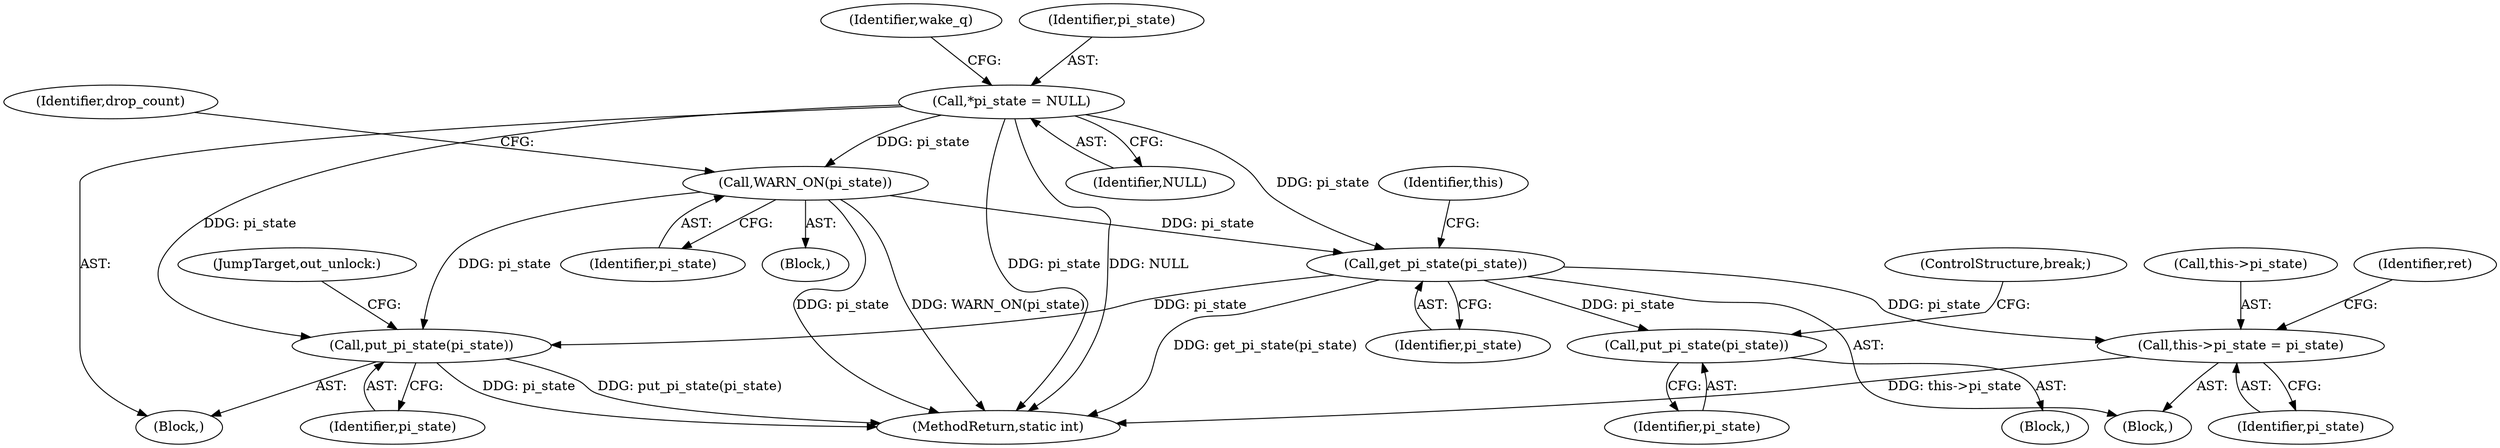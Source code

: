 digraph "0_linux_fbe0e839d1e22d88810f3ee3e2f1479be4c0aa4a@pointer" {
"1000479" [label="(Call,get_pi_state(pi_state))"];
"1000346" [label="(Call,WARN_ON(pi_state))"];
"1000148" [label="(Call,*pi_state = NULL)"];
"1000481" [label="(Call,this->pi_state = pi_state)"];
"1000521" [label="(Call,put_pi_state(pi_state))"];
"1000532" [label="(Call,put_pi_state(pi_state))"];
"1000481" [label="(Call,this->pi_state = pi_state)"];
"1000482" [label="(Call,this->pi_state)"];
"1000349" [label="(Identifier,drop_count)"];
"1000345" [label="(Block,)"];
"1000522" [label="(Identifier,pi_state)"];
"1000478" [label="(Block,)"];
"1000483" [label="(Identifier,this)"];
"1000487" [label="(Identifier,ret)"];
"1000565" [label="(MethodReturn,static int)"];
"1000485" [label="(Identifier,pi_state)"];
"1000480" [label="(Identifier,pi_state)"];
"1000156" [label="(Identifier,wake_q)"];
"1000479" [label="(Call,get_pi_state(pi_state))"];
"1000148" [label="(Call,*pi_state = NULL)"];
"1000346" [label="(Call,WARN_ON(pi_state))"];
"1000129" [label="(Block,)"];
"1000532" [label="(Call,put_pi_state(pi_state))"];
"1000149" [label="(Identifier,pi_state)"];
"1000347" [label="(Identifier,pi_state)"];
"1000533" [label="(Identifier,pi_state)"];
"1000150" [label="(Identifier,NULL)"];
"1000534" [label="(JumpTarget,out_unlock:)"];
"1000521" [label="(Call,put_pi_state(pi_state))"];
"1000523" [label="(ControlStructure,break;)"];
"1000515" [label="(Block,)"];
"1000479" -> "1000478"  [label="AST: "];
"1000479" -> "1000480"  [label="CFG: "];
"1000480" -> "1000479"  [label="AST: "];
"1000483" -> "1000479"  [label="CFG: "];
"1000479" -> "1000565"  [label="DDG: get_pi_state(pi_state)"];
"1000346" -> "1000479"  [label="DDG: pi_state"];
"1000148" -> "1000479"  [label="DDG: pi_state"];
"1000479" -> "1000481"  [label="DDG: pi_state"];
"1000479" -> "1000521"  [label="DDG: pi_state"];
"1000479" -> "1000532"  [label="DDG: pi_state"];
"1000346" -> "1000345"  [label="AST: "];
"1000346" -> "1000347"  [label="CFG: "];
"1000347" -> "1000346"  [label="AST: "];
"1000349" -> "1000346"  [label="CFG: "];
"1000346" -> "1000565"  [label="DDG: pi_state"];
"1000346" -> "1000565"  [label="DDG: WARN_ON(pi_state)"];
"1000148" -> "1000346"  [label="DDG: pi_state"];
"1000346" -> "1000532"  [label="DDG: pi_state"];
"1000148" -> "1000129"  [label="AST: "];
"1000148" -> "1000150"  [label="CFG: "];
"1000149" -> "1000148"  [label="AST: "];
"1000150" -> "1000148"  [label="AST: "];
"1000156" -> "1000148"  [label="CFG: "];
"1000148" -> "1000565"  [label="DDG: pi_state"];
"1000148" -> "1000565"  [label="DDG: NULL"];
"1000148" -> "1000532"  [label="DDG: pi_state"];
"1000481" -> "1000478"  [label="AST: "];
"1000481" -> "1000485"  [label="CFG: "];
"1000482" -> "1000481"  [label="AST: "];
"1000485" -> "1000481"  [label="AST: "];
"1000487" -> "1000481"  [label="CFG: "];
"1000481" -> "1000565"  [label="DDG: this->pi_state"];
"1000521" -> "1000515"  [label="AST: "];
"1000521" -> "1000522"  [label="CFG: "];
"1000522" -> "1000521"  [label="AST: "];
"1000523" -> "1000521"  [label="CFG: "];
"1000532" -> "1000129"  [label="AST: "];
"1000532" -> "1000533"  [label="CFG: "];
"1000533" -> "1000532"  [label="AST: "];
"1000534" -> "1000532"  [label="CFG: "];
"1000532" -> "1000565"  [label="DDG: pi_state"];
"1000532" -> "1000565"  [label="DDG: put_pi_state(pi_state)"];
}
